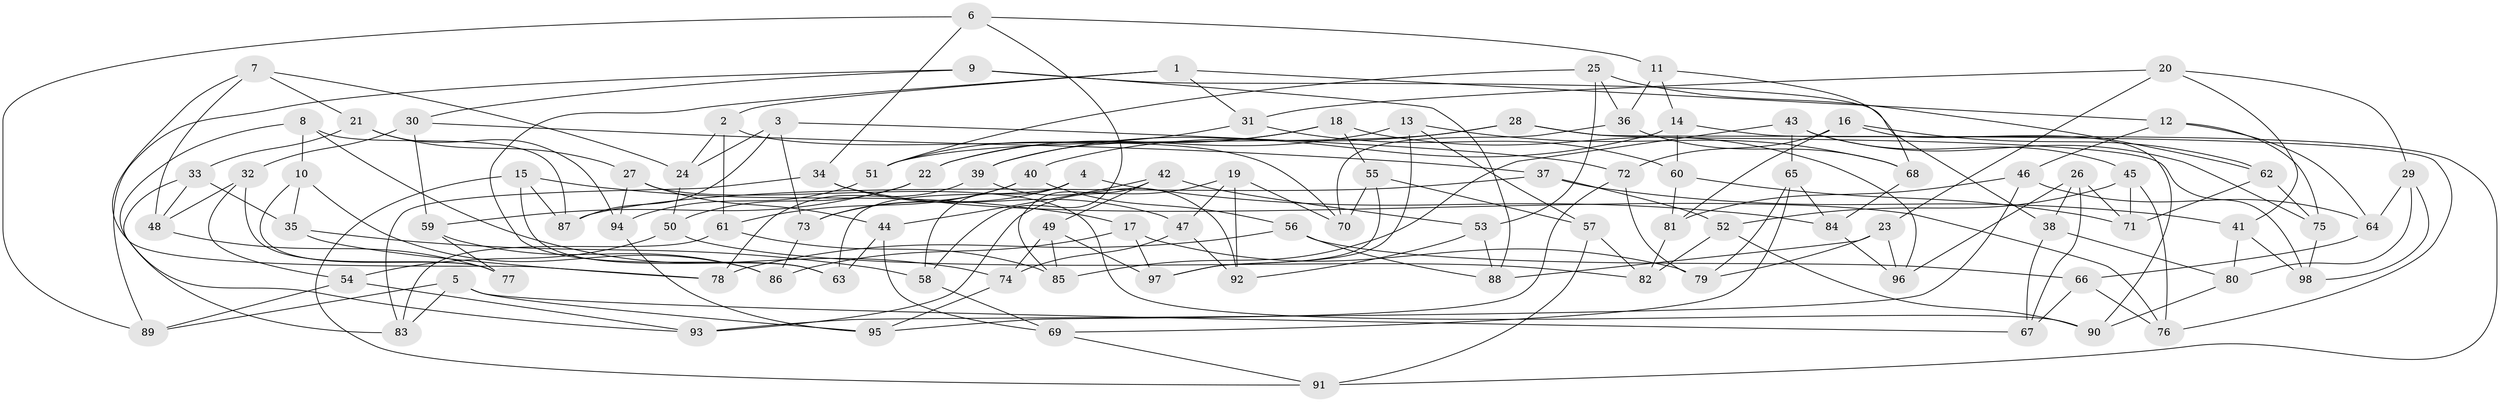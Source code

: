 // Generated by graph-tools (version 1.1) at 2025/38/03/09/25 02:38:15]
// undirected, 98 vertices, 196 edges
graph export_dot {
graph [start="1"]
  node [color=gray90,style=filled];
  1;
  2;
  3;
  4;
  5;
  6;
  7;
  8;
  9;
  10;
  11;
  12;
  13;
  14;
  15;
  16;
  17;
  18;
  19;
  20;
  21;
  22;
  23;
  24;
  25;
  26;
  27;
  28;
  29;
  30;
  31;
  32;
  33;
  34;
  35;
  36;
  37;
  38;
  39;
  40;
  41;
  42;
  43;
  44;
  45;
  46;
  47;
  48;
  49;
  50;
  51;
  52;
  53;
  54;
  55;
  56;
  57;
  58;
  59;
  60;
  61;
  62;
  63;
  64;
  65;
  66;
  67;
  68;
  69;
  70;
  71;
  72;
  73;
  74;
  75;
  76;
  77;
  78;
  79;
  80;
  81;
  82;
  83;
  84;
  85;
  86;
  87;
  88;
  89;
  90;
  91;
  92;
  93;
  94;
  95;
  96;
  97;
  98;
  1 -- 12;
  1 -- 63;
  1 -- 31;
  1 -- 2;
  2 -- 24;
  2 -- 61;
  2 -- 70;
  3 -- 87;
  3 -- 72;
  3 -- 24;
  3 -- 73;
  4 -- 63;
  4 -- 73;
  4 -- 58;
  4 -- 84;
  5 -- 89;
  5 -- 83;
  5 -- 67;
  5 -- 95;
  6 -- 89;
  6 -- 58;
  6 -- 11;
  6 -- 34;
  7 -- 24;
  7 -- 21;
  7 -- 48;
  7 -- 78;
  8 -- 74;
  8 -- 93;
  8 -- 87;
  8 -- 10;
  9 -- 38;
  9 -- 30;
  9 -- 88;
  9 -- 89;
  10 -- 35;
  10 -- 77;
  10 -- 86;
  11 -- 36;
  11 -- 14;
  11 -- 68;
  12 -- 64;
  12 -- 46;
  12 -- 75;
  13 -- 22;
  13 -- 57;
  13 -- 68;
  13 -- 97;
  14 -- 60;
  14 -- 40;
  14 -- 91;
  15 -- 63;
  15 -- 87;
  15 -- 91;
  15 -- 17;
  16 -- 72;
  16 -- 62;
  16 -- 81;
  16 -- 90;
  17 -- 79;
  17 -- 86;
  17 -- 97;
  18 -- 55;
  18 -- 22;
  18 -- 39;
  18 -- 96;
  19 -- 70;
  19 -- 93;
  19 -- 47;
  19 -- 92;
  20 -- 29;
  20 -- 31;
  20 -- 23;
  20 -- 41;
  21 -- 33;
  21 -- 27;
  21 -- 94;
  22 -- 59;
  22 -- 50;
  23 -- 96;
  23 -- 88;
  23 -- 79;
  24 -- 50;
  25 -- 51;
  25 -- 36;
  25 -- 53;
  25 -- 62;
  26 -- 67;
  26 -- 71;
  26 -- 96;
  26 -- 38;
  27 -- 44;
  27 -- 94;
  27 -- 90;
  28 -- 98;
  28 -- 51;
  28 -- 39;
  28 -- 76;
  29 -- 64;
  29 -- 98;
  29 -- 80;
  30 -- 59;
  30 -- 32;
  30 -- 37;
  31 -- 51;
  31 -- 60;
  32 -- 48;
  32 -- 54;
  32 -- 77;
  33 -- 83;
  33 -- 48;
  33 -- 35;
  34 -- 47;
  34 -- 76;
  34 -- 83;
  35 -- 58;
  35 -- 78;
  36 -- 68;
  36 -- 70;
  37 -- 87;
  37 -- 41;
  37 -- 52;
  38 -- 80;
  38 -- 67;
  39 -- 78;
  39 -- 92;
  40 -- 61;
  40 -- 56;
  40 -- 73;
  41 -- 98;
  41 -- 80;
  42 -- 49;
  42 -- 85;
  42 -- 44;
  42 -- 53;
  43 -- 75;
  43 -- 85;
  43 -- 65;
  43 -- 45;
  44 -- 63;
  44 -- 69;
  45 -- 52;
  45 -- 76;
  45 -- 71;
  46 -- 81;
  46 -- 93;
  46 -- 64;
  47 -- 74;
  47 -- 92;
  48 -- 77;
  49 -- 74;
  49 -- 97;
  49 -- 85;
  50 -- 54;
  50 -- 82;
  51 -- 94;
  52 -- 82;
  52 -- 90;
  53 -- 92;
  53 -- 88;
  54 -- 89;
  54 -- 93;
  55 -- 97;
  55 -- 57;
  55 -- 70;
  56 -- 88;
  56 -- 78;
  56 -- 66;
  57 -- 82;
  57 -- 91;
  58 -- 69;
  59 -- 86;
  59 -- 77;
  60 -- 71;
  60 -- 81;
  61 -- 83;
  61 -- 85;
  62 -- 71;
  62 -- 75;
  64 -- 66;
  65 -- 84;
  65 -- 69;
  65 -- 79;
  66 -- 76;
  66 -- 67;
  68 -- 84;
  69 -- 91;
  72 -- 79;
  72 -- 95;
  73 -- 86;
  74 -- 95;
  75 -- 98;
  80 -- 90;
  81 -- 82;
  84 -- 96;
  94 -- 95;
}
